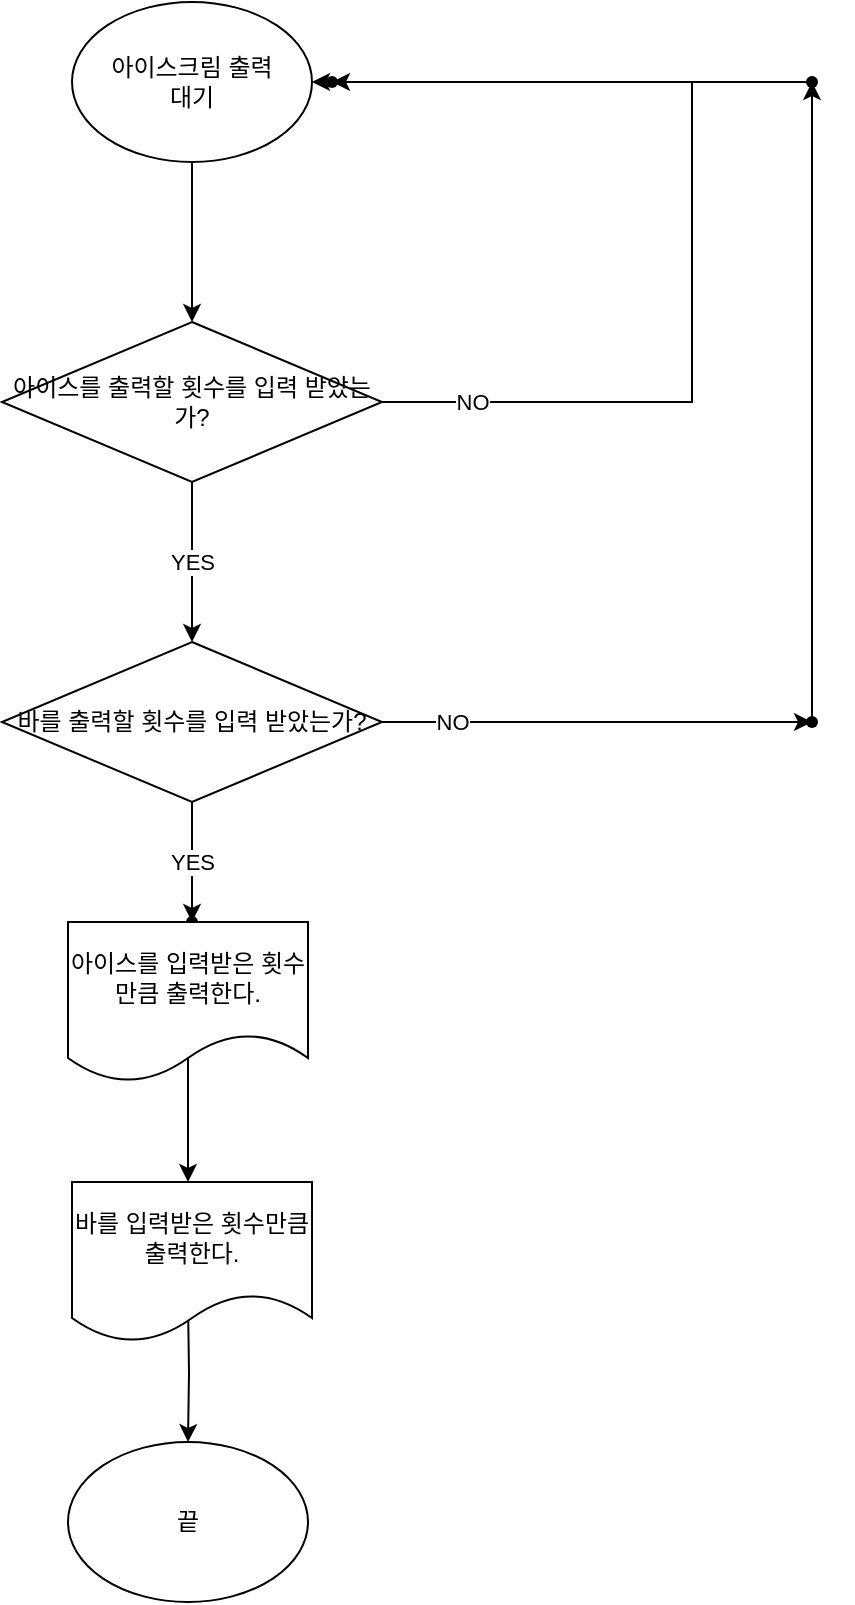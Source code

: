 <mxfile version="15.9.4" type="device"><diagram id="BFhXncm9ymHW-kwyZa26" name="Page-1"><mxGraphModel dx="786" dy="1019" grid="1" gridSize="10" guides="1" tooltips="1" connect="1" arrows="1" fold="1" page="1" pageScale="1" pageWidth="827" pageHeight="1169" math="0" shadow="0"><root><mxCell id="0"/><mxCell id="1" parent="0"/><mxCell id="hgebbqQXchTLpigUxfYl-7" value="" style="edgeStyle=orthogonalEdgeStyle;rounded=0;orthogonalLoop=1;jettySize=auto;html=1;" parent="1" edge="1"><mxGeometry relative="1" as="geometry"><mxPoint x="408" y="540" as="sourcePoint"/><mxPoint x="408" y="620" as="targetPoint"/></mxGeometry></mxCell><mxCell id="TVxbYk2uTccN8ky5VpPa-18" value="" style="edgeStyle=orthogonalEdgeStyle;rounded=0;orthogonalLoop=1;jettySize=auto;html=1;" parent="1" target="TVxbYk2uTccN8ky5VpPa-17" edge="1"><mxGeometry relative="1" as="geometry"><mxPoint x="408" y="680" as="sourcePoint"/></mxGeometry></mxCell><mxCell id="TVxbYk2uTccN8ky5VpPa-2" style="edgeStyle=orthogonalEdgeStyle;rounded=0;orthogonalLoop=1;jettySize=auto;html=1;entryX=0.5;entryY=0;entryDx=0;entryDy=0;" parent="1" source="TVxbYk2uTccN8ky5VpPa-1" target="TVxbYk2uTccN8ky5VpPa-3" edge="1"><mxGeometry relative="1" as="geometry"><mxPoint x="420" y="400" as="targetPoint"/></mxGeometry></mxCell><mxCell id="TVxbYk2uTccN8ky5VpPa-1" value="아이스크림 출력&lt;br&gt;대기" style="ellipse;whiteSpace=wrap;html=1;" parent="1" vertex="1"><mxGeometry x="350" y="30" width="120" height="80" as="geometry"/></mxCell><mxCell id="TVxbYk2uTccN8ky5VpPa-5" value="NO" style="edgeStyle=orthogonalEdgeStyle;rounded=0;orthogonalLoop=1;jettySize=auto;html=1;entryX=1;entryY=0.5;entryDx=0;entryDy=0;" parent="1" source="TVxbYk2uTccN8ky5VpPa-3" target="TVxbYk2uTccN8ky5VpPa-1" edge="1"><mxGeometry x="-0.822" relative="1" as="geometry"><mxPoint x="610" y="50" as="targetPoint"/><Array as="points"><mxPoint x="660" y="230"/><mxPoint x="660" y="70"/></Array><mxPoint as="offset"/></mxGeometry></mxCell><mxCell id="TVxbYk2uTccN8ky5VpPa-8" value="YES" style="edgeStyle=orthogonalEdgeStyle;rounded=0;orthogonalLoop=1;jettySize=auto;html=1;" parent="1" source="TVxbYk2uTccN8ky5VpPa-3" target="TVxbYk2uTccN8ky5VpPa-7" edge="1"><mxGeometry relative="1" as="geometry"/></mxCell><mxCell id="TVxbYk2uTccN8ky5VpPa-3" value="아이스를 출력할 횟수를 입력 받았는가?" style="rhombus;whiteSpace=wrap;html=1;" parent="1" vertex="1"><mxGeometry x="315" y="190" width="190" height="80" as="geometry"/></mxCell><mxCell id="TVxbYk2uTccN8ky5VpPa-10" value="NO" style="edgeStyle=orthogonalEdgeStyle;rounded=0;orthogonalLoop=1;jettySize=auto;html=1;" parent="1" source="TVxbYk2uTccN8ky5VpPa-7" target="TVxbYk2uTccN8ky5VpPa-9" edge="1"><mxGeometry x="-0.674" relative="1" as="geometry"><mxPoint as="offset"/></mxGeometry></mxCell><mxCell id="TVxbYk2uTccN8ky5VpPa-16" value="YES" style="edgeStyle=orthogonalEdgeStyle;rounded=0;orthogonalLoop=1;jettySize=auto;html=1;" parent="1" source="TVxbYk2uTccN8ky5VpPa-7" target="TVxbYk2uTccN8ky5VpPa-15" edge="1"><mxGeometry relative="1" as="geometry"/></mxCell><mxCell id="TVxbYk2uTccN8ky5VpPa-7" value="바를 출력할 횟수를 입력 받았는가?" style="rhombus;whiteSpace=wrap;html=1;" parent="1" vertex="1"><mxGeometry x="315" y="350" width="190" height="80" as="geometry"/></mxCell><mxCell id="TVxbYk2uTccN8ky5VpPa-12" value="" style="edgeStyle=orthogonalEdgeStyle;rounded=0;orthogonalLoop=1;jettySize=auto;html=1;" parent="1" source="TVxbYk2uTccN8ky5VpPa-9" target="TVxbYk2uTccN8ky5VpPa-11" edge="1"><mxGeometry relative="1" as="geometry"/></mxCell><mxCell id="TVxbYk2uTccN8ky5VpPa-9" value="" style="shape=waypoint;sketch=0;size=6;pointerEvents=1;points=[];fillColor=default;resizable=0;rotatable=0;perimeter=centerPerimeter;snapToPoint=1;" parent="1" vertex="1"><mxGeometry x="700" y="370" width="40" height="40" as="geometry"/></mxCell><mxCell id="TVxbYk2uTccN8ky5VpPa-14" value="" style="edgeStyle=orthogonalEdgeStyle;rounded=0;orthogonalLoop=1;jettySize=auto;html=1;" parent="1" source="TVxbYk2uTccN8ky5VpPa-11" target="TVxbYk2uTccN8ky5VpPa-13" edge="1"><mxGeometry relative="1" as="geometry"/></mxCell><mxCell id="TVxbYk2uTccN8ky5VpPa-11" value="" style="shape=waypoint;sketch=0;size=6;pointerEvents=1;points=[];fillColor=default;resizable=0;rotatable=0;perimeter=centerPerimeter;snapToPoint=1;" parent="1" vertex="1"><mxGeometry x="700" y="50" width="40" height="40" as="geometry"/></mxCell><mxCell id="TVxbYk2uTccN8ky5VpPa-13" value="" style="shape=waypoint;sketch=0;size=6;pointerEvents=1;points=[];fillColor=default;resizable=0;rotatable=0;perimeter=centerPerimeter;snapToPoint=1;" parent="1" vertex="1"><mxGeometry x="460" y="50" width="40" height="40" as="geometry"/></mxCell><mxCell id="TVxbYk2uTccN8ky5VpPa-15" value="" style="shape=waypoint;sketch=0;size=6;pointerEvents=1;points=[];fillColor=default;resizable=0;rotatable=0;perimeter=centerPerimeter;snapToPoint=1;" parent="1" vertex="1"><mxGeometry x="390" y="470" width="40" height="40" as="geometry"/></mxCell><mxCell id="TVxbYk2uTccN8ky5VpPa-17" value="끝" style="ellipse;whiteSpace=wrap;html=1;" parent="1" vertex="1"><mxGeometry x="348" y="750" width="120" height="80" as="geometry"/></mxCell><mxCell id="452pv09wR52pA2XnZ3SD-1" value="아이스를 입력받은 횟수만큼 출력한다." style="shape=document;whiteSpace=wrap;html=1;boundedLbl=1;" vertex="1" parent="1"><mxGeometry x="348" y="490" width="120" height="80" as="geometry"/></mxCell><mxCell id="452pv09wR52pA2XnZ3SD-3" value="바를 입력받은 횟수만큼 출력한다." style="shape=document;whiteSpace=wrap;html=1;boundedLbl=1;" vertex="1" parent="1"><mxGeometry x="350" y="620" width="120" height="80" as="geometry"/></mxCell></root></mxGraphModel></diagram></mxfile>